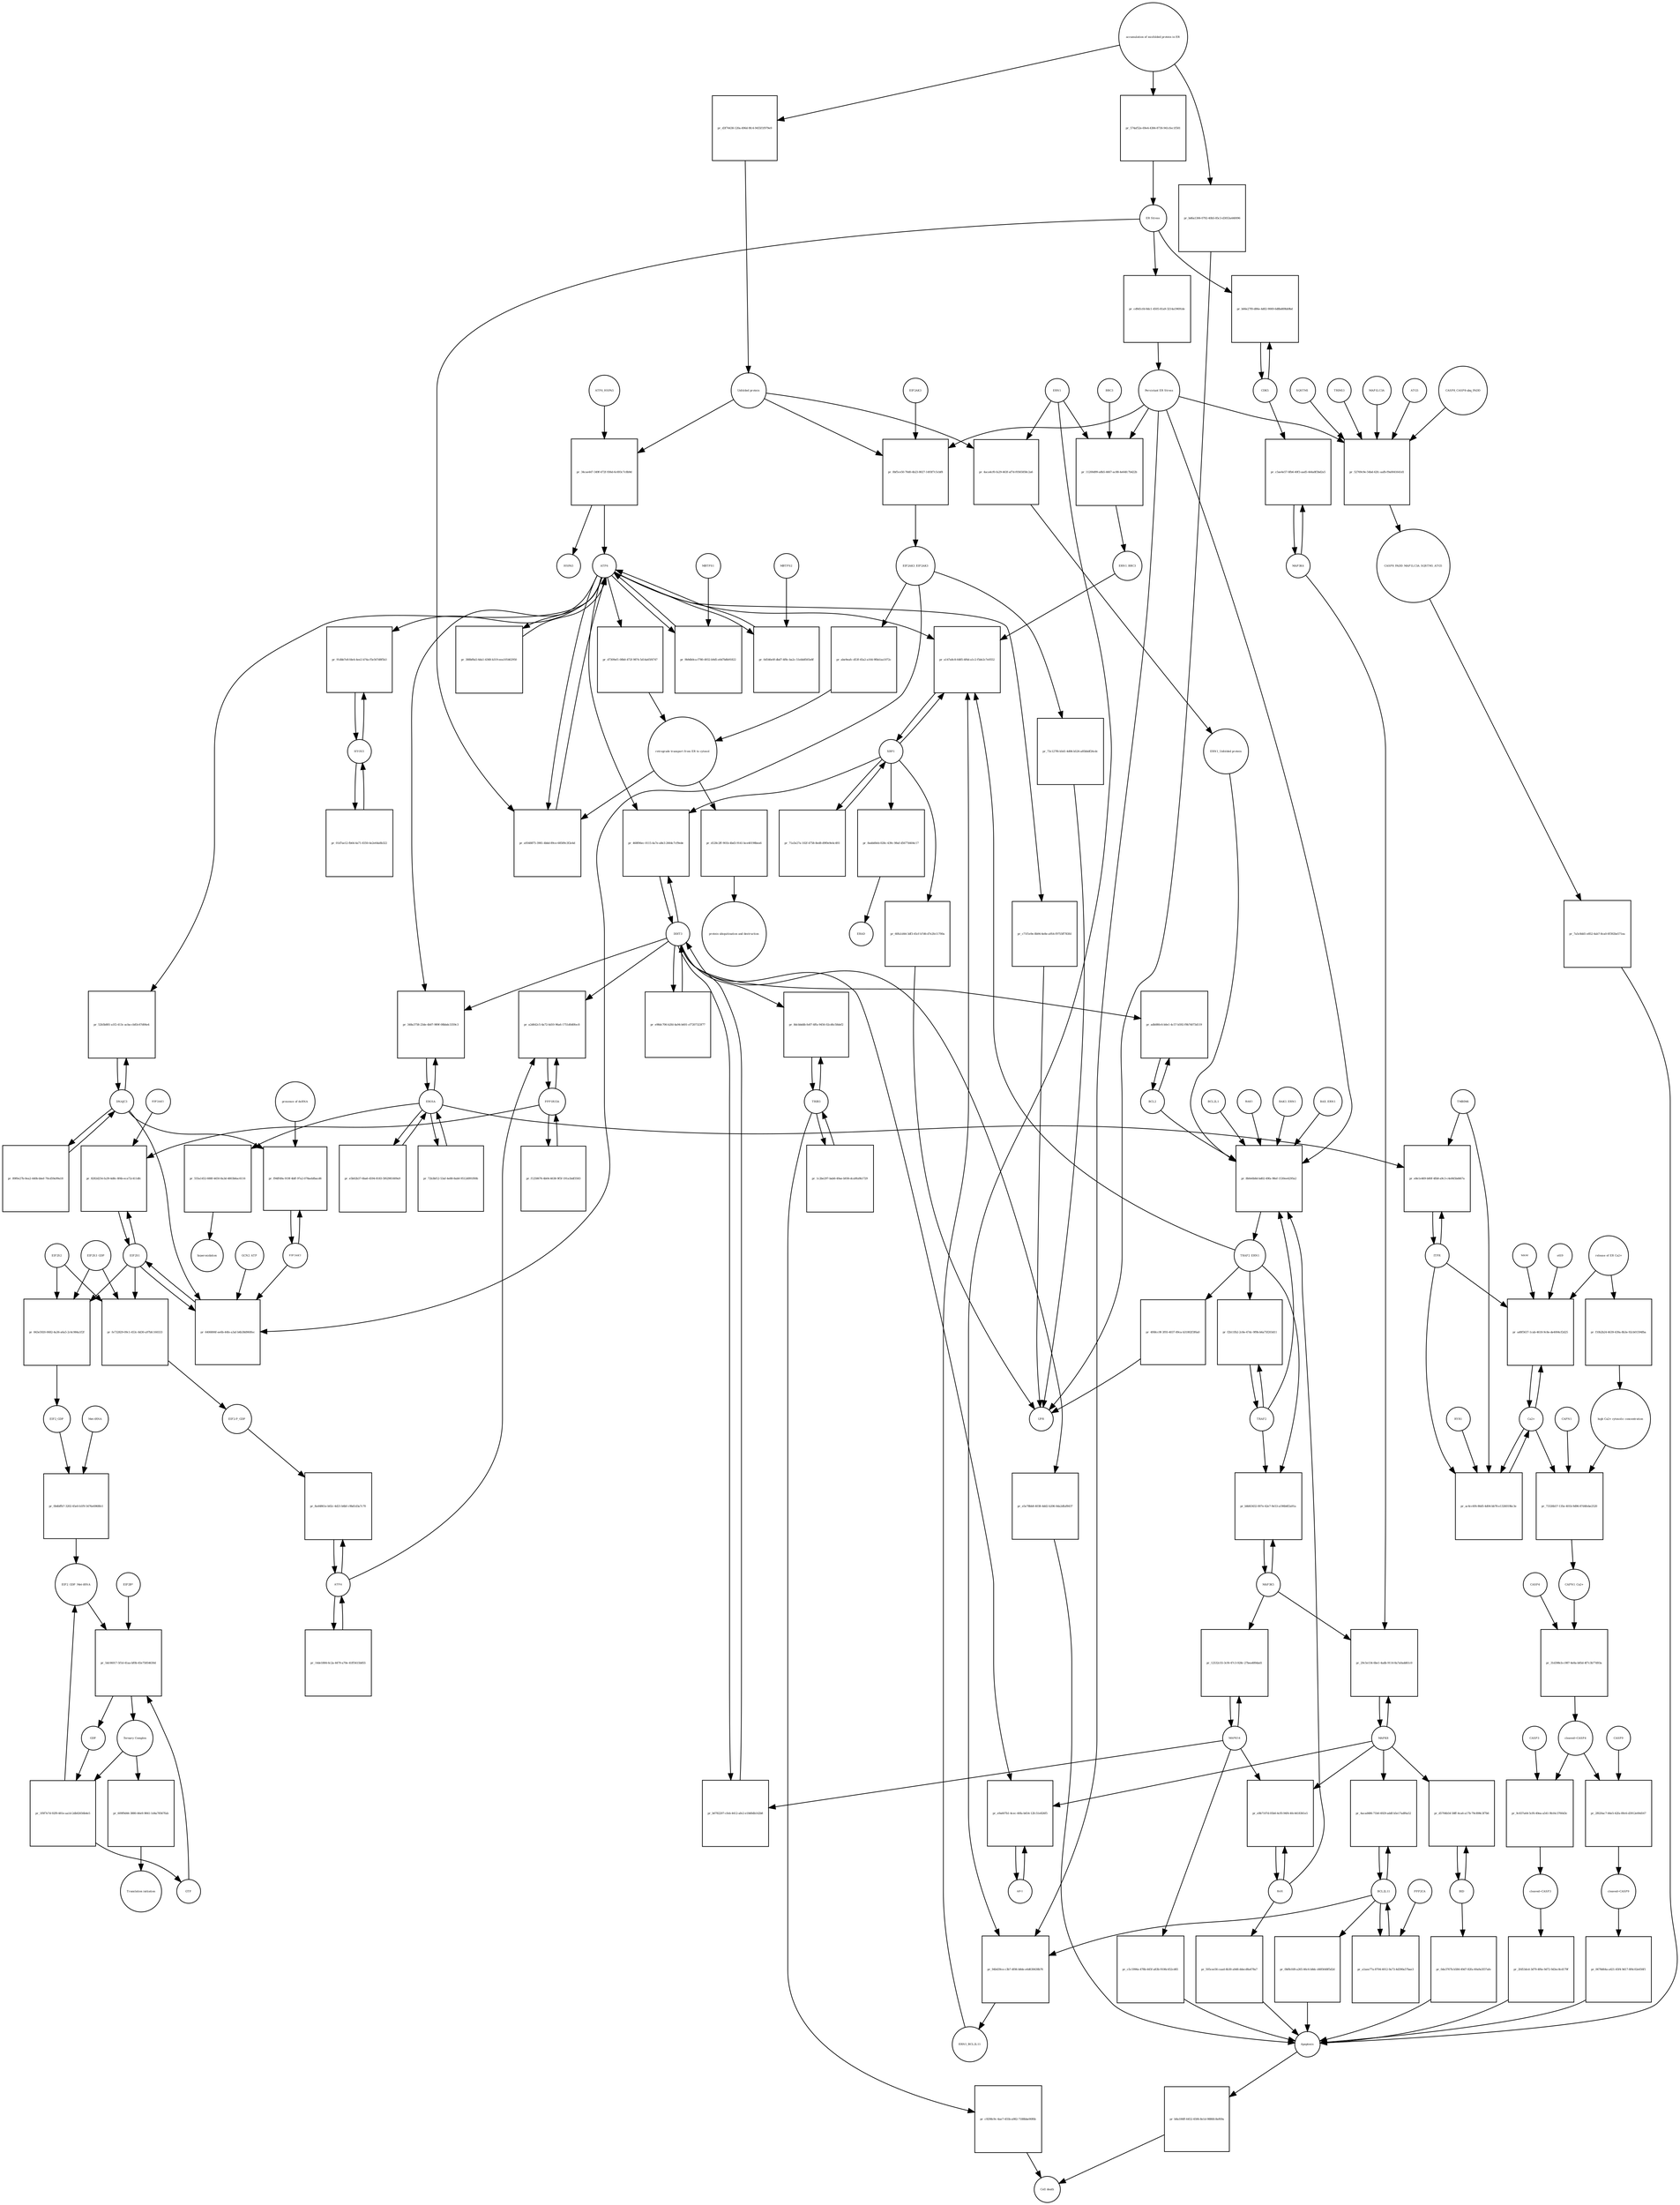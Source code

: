strict digraph  {
ATF6_HSPA5 [annotation="", bipartite=0, cls=complex, fontsize=4, label=ATF6_HSPA5, shape=circle];
"pr_34cae447-349f-472f-936d-6c693c7c8b9d" [annotation="", bipartite=1, cls=process, fontsize=4, label="pr_34cae447-349f-472f-936d-6c693c7c8b9d", shape=square];
ATF6 [annotation="urn_miriam_hgnc.symbol_ATF6", bipartite=0, cls=macromolecule, fontsize=4, label=ATF6, shape=circle];
HSPA5 [annotation="urn_miriam_hgnc.symbol_HSPA5", bipartite=0, cls=macromolecule, fontsize=4, label=HSPA5, shape=circle];
"Unfolded protein" [annotation="", bipartite=0, cls=macromolecule, fontsize=4, label="Unfolded protein", shape=circle];
ERN1 [annotation="urn_miriam_hgnc.symbol_ERN1", bipartite=0, cls=macromolecule, fontsize=4, label=ERN1, shape=circle];
"pr_4aca4cf0-fa29-463f-af7d-f0565858c2a6" [annotation="", bipartite=1, cls=process, fontsize=4, label="pr_4aca4cf0-fa29-463f-af7d-f0565858c2a6", shape=square];
"ERN1_Unfolded protein" [annotation="", bipartite=0, cls=complex, fontsize=4, label="ERN1_Unfolded protein", shape=circle];
EIF2AK3_EIF2AK3 [annotation="", bipartite=0, cls=complex, fontsize=4, label=EIF2AK3_EIF2AK3, shape=circle];
"pr_abe9eafc-d53f-45a2-a164-9fbb1aa1072c" [annotation="", bipartite=1, cls=process, fontsize=4, label="pr_abe9eafc-d53f-45a2-a164-9fbb1aa1072c", shape=square];
"retrograde transport from ER to cytosol" [annotation="", bipartite=0, cls=phenotype, fontsize=4, label="retrograde transport from ER to cytosol", shape=circle];
"pr_d7309ef1-08b0-472f-9874-5d14a65f4747" [annotation="", bipartite=1, cls=process, fontsize=4, label="pr_d7309ef1-08b0-472f-9874-5d14a65f4747", shape=square];
"pr_d128c2ff-901b-4bd3-9141-bce40198bea6" [annotation="", bipartite=1, cls=process, fontsize=4, label="pr_d128c2ff-901b-4bd3-9141-bce40198bea6", shape=square];
"protein ubiquitination and destruction" [annotation="", bipartite=0, cls=phenotype, fontsize=4, label="protein ubiquitination and destruction", shape=circle];
"pr_8b0e6b8d-bd02-49fa-98ef-1530ee4295a2" [annotation="", bipartite=1, cls=process, fontsize=4, label="pr_8b0e6b8d-bd02-49fa-98ef-1530ee4295a2", shape=square];
TRAF2_ERN1 [annotation="", bipartite=0, cls=complex, fontsize=4, label=TRAF2_ERN1, shape=circle];
BAK1_ERN1 [annotation="", bipartite=0, cls=complex, fontsize=4, label=BAK1_ERN1, shape=circle];
BAX_ERN1 [annotation="", bipartite=0, cls=complex, fontsize=4, label=BAX_ERN1, shape=circle];
BCL2 [annotation="urn_miriam_hgnc.symbol_BCL2", bipartite=0, cls="nucleic acid feature", fontsize=4, label=BCL2, shape=circle];
BCL2L1 [annotation="urn_miriam_hgnc.symbol_BCL2L1", bipartite=0, cls=macromolecule, fontsize=4, label=BCL2L1, shape=circle];
"Persistant ER Stress" [annotation="", bipartite=0, cls=phenotype, fontsize=4, label="Persistant ER Stress", shape=circle];
BAX [annotation="urn_miriam_hgnc.symbol_BAX", bipartite=0, cls=macromolecule, fontsize=4, label=BAX, shape=circle];
BAK1 [annotation="urn_miriam_hgnc.symbol_BAK1", bipartite=0, cls=macromolecule, fontsize=4, label=BAK1, shape=circle];
TRAF2 [annotation="urn_miriam_hgnc.symbol_TRAF2", bipartite=0, cls=macromolecule, fontsize=4, label=TRAF2, shape=circle];
XBP1 [annotation="urn_miriam_hgnc.symbol_XBP1", bipartite=0, cls=macromolecule, fontsize=4, label=XBP1, shape=circle];
"pr_a147a8c8-6485-4f6d-a1c2-f5de2c7e0552" [annotation="", bipartite=1, cls=process, fontsize=4, label="pr_a147a8c8-6485-4f6d-a1c2-f5de2c7e0552", shape=square];
ERN1_BBC3 [annotation="", bipartite=0, cls=complex, fontsize=4, label=ERN1_BBC3, shape=circle];
ERN1_BCL2L11 [annotation="", bipartite=0, cls=complex, fontsize=4, label=ERN1_BCL2L11, shape=circle];
"pr_71a5e27a-102f-4758-8ed8-d9f0e9e4c493" [annotation="", bipartite=1, cls=process, fontsize=4, label="pr_71a5e27a-102f-4758-8ed8-d9f0e9e4c493", shape=square];
"pr_8addd0eb-028c-439c-98af-d5677d404c17" [annotation="", bipartite=1, cls=process, fontsize=4, label="pr_8addd0eb-028c-439c-98af-d5677d404c17", shape=square];
ERAD [annotation="", bipartite=0, cls=phenotype, fontsize=4, label=ERAD, shape=circle];
"pr_60fa1d44-3df3-45cf-b7d6-d7e2fe11700a" [annotation="", bipartite=1, cls=process, fontsize=4, label="pr_60fa1d44-3df3-45cf-b7d6-d7e2fe11700a", shape=square];
UPR [annotation="", bipartite=0, cls=phenotype, fontsize=4, label=UPR, shape=circle];
"pr_f2b11fb2-2c8e-47dc-9f9b-b6a75f203d11" [annotation="", bipartite=1, cls=process, fontsize=4, label="pr_f2b11fb2-2c8e-47dc-9f9b-b6a75f203d11", shape=square];
MAPK8 [annotation="urn_miriam_hgnc.symbol_MAPK8", bipartite=0, cls=macromolecule, fontsize=4, label=MAPK8, shape=circle];
"pr_29c5e154-6be1-4adb-9114-8a7a0add61c0" [annotation="", bipartite=1, cls=process, fontsize=4, label="pr_29c5e154-6be1-4adb-9114-8a7a0add61c0", shape=square];
MAP3K4 [annotation="urn_miriam_hgnc.symbol_MAP3K4", bipartite=0, cls=macromolecule, fontsize=4, label=MAP3K4, shape=circle];
MAP3K5 [annotation="urn_miriam_hgnc.symbol_MAP3K5", bipartite=0, cls=macromolecule, fontsize=4, label=MAP3K5, shape=circle];
MAPK14 [annotation="urn_miriam_hgnc.symbol_MAPK14", bipartite=0, cls=macromolecule, fontsize=4, label=MAPK14, shape=circle];
"pr_12532c55-3cf4-47c3-928c-27bea489dad1" [annotation="", bipartite=1, cls=process, fontsize=4, label="pr_12532c55-3cf4-47c3-928c-27bea489dad1", shape=square];
"pr_c5c1996e-478b-445f-a83b-9106c452cd65" [annotation="", bipartite=1, cls=process, fontsize=4, label="pr_c5c1996e-478b-445f-a83b-9106c452cd65", shape=square];
Apoptosis [annotation="", bipartite=0, cls=phenotype, fontsize=4, label=Apoptosis, shape=circle];
DDIT3 [annotation="urn_miriam_hgnc.symbol_DDIT3", bipartite=0, cls=macromolecule, fontsize=4, label=DDIT3, shape=circle];
"pr_b0782207-cfeb-4412-afe2-e18d0db142b8" [annotation="", bipartite=1, cls=process, fontsize=4, label="pr_b0782207-cfeb-4412-afe2-e18d0db142b8", shape=square];
"pr_e5e78bb8-4038-4dd2-b206-0da2dfaf8437" [annotation="", bipartite=1, cls=process, fontsize=4, label="pr_e5e78bb8-4038-4dd2-b206-0da2dfaf8437", shape=square];
"pr_adb080c6-b0e1-4c57-b592-f9b74073d119" [annotation="", bipartite=1, cls=process, fontsize=4, label="pr_adb080c6-b0e1-4c57-b592-f9b74073d119", shape=square];
"pr_a9348875-3981-4bbd-89ce-68589c3f2e4d" [annotation="", bipartite=1, cls=process, fontsize=4, label="pr_a9348875-3981-4bbd-89ce-68589c3f2e4d", shape=square];
"ER Stress" [annotation="", bipartite=0, cls=phenotype, fontsize=4, label="ER Stress", shape=circle];
"pr_9b9db0ca-f780-4932-b9d5-e0d7b8b91822" [annotation="", bipartite=1, cls=process, fontsize=4, label="pr_9b9db0ca-f780-4932-b9d5-e0d7b8b91822", shape=square];
MBTPS1 [annotation="urn_miriam_hgnc.symbol_MBTPS1", bipartite=0, cls=macromolecule, fontsize=4, label=MBTPS1, shape=circle];
"pr_0d546e0f-dbd7-4f8c-ba2c-51ebb8565e8f" [annotation="", bipartite=1, cls=process, fontsize=4, label="pr_0d546e0f-dbd7-4f8c-ba2c-51ebb8565e8f", shape=square];
MBTPS2 [annotation="urn_miriam_hgnc.symbol_MBTPS2", bipartite=0, cls=macromolecule, fontsize=4, label=MBTPS2, shape=circle];
"pr_388bf8a5-6da1-4368-b319-eea105462950" [annotation="", bipartite=1, cls=process, fontsize=4, label="pr_388bf8a5-6da1-4368-b319-eea105462950", shape=square];
"pr_e98dc706-b2fd-4a94-b601-cf7207323f77" [annotation="", bipartite=1, cls=process, fontsize=4, label="pr_e98dc706-b2fd-4a94-b601-cf7207323f77", shape=square];
"pr_468f06ec-0115-4a7e-a8e3-2664c7cf9ede" [annotation="", bipartite=1, cls=process, fontsize=4, label="pr_468f06ec-0115-4a7e-a8e3-2664c7cf9ede", shape=square];
EIF2S1 [annotation="urn_miriam_hgnc.symbol_EIF2S1", bipartite=0, cls=macromolecule, fontsize=4, label=EIF2S1, shape=circle];
"pr_6406806f-ee6b-44fe-a3af-b4b38d960fec" [annotation="", bipartite=1, cls=process, fontsize=4, label="pr_6406806f-ee6b-44fe-a3af-b4b38d960fec", shape=square];
GCN2_ATP [annotation="", bipartite=0, cls=complex, fontsize=4, label=GCN2_ATP, shape=circle];
EIF2AK2 [annotation="urn_miriam_hgnc.symbol_EIF2AK2", bipartite=0, cls=macromolecule, fontsize=4, label=EIF2AK2, shape=circle];
DNAJC3 [annotation="urn_miriam_hgnc.symbol_DNAJC3", bipartite=0, cls=macromolecule, fontsize=4, label=DNAJC3, shape=circle];
EIF2S2 [annotation="urn_miriam_hgnc.symbol_EIF2S2", bipartite=0, cls=macromolecule, fontsize=4, label=EIF2S2, shape=circle];
"pr_843e5920-0682-4a36-a6a5-2c4c984a1f2f" [annotation="", bipartite=1, cls=process, fontsize=4, label="pr_843e5920-0682-4a36-a6a5-2c4c984a1f2f", shape=square];
EIF2S3_GDP [annotation="", bipartite=0, cls=complex, fontsize=4, label=EIF2S3_GDP, shape=circle];
EIF2_GDP [annotation="", bipartite=0, cls=complex, fontsize=4, label=EIF2_GDP, shape=circle];
"EIF2_GDP_Met-tRNA" [annotation="", bipartite=0, cls=complex, fontsize=4, label="EIF2_GDP_Met-tRNA", shape=circle];
"pr_5dc06017-5f1d-41aa-bf0b-45e75854630d" [annotation="", bipartite=1, cls=process, fontsize=4, label="pr_5dc06017-5f1d-41aa-bf0b-45e75854630d", shape=square];
"Ternary Complex" [annotation="", bipartite=0, cls=complex, fontsize=4, label="Ternary Complex", shape=circle];
"EIF2B*" [annotation="", bipartite=0, cls=complex, fontsize=4, label="EIF2B*", shape=circle];
GTP [annotation="urn_miriam_obo.chebi_CHEBI%3A57600", bipartite=0, cls="simple chemical", fontsize=4, label=GTP, shape=circle];
GDP [annotation="urn_miriam_obo.chebi_CHEBI%3A65180", bipartite=0, cls="simple chemical", fontsize=4, label=GDP, shape=circle];
"pr_1f0f7e7d-92f9-481e-aa1d-2db02656b4e5" [annotation="", bipartite=1, cls=process, fontsize=4, label="pr_1f0f7e7d-92f9-481e-aa1d-2db02656b4e5", shape=square];
ATF4 [annotation="urn_miriam_hgnc.symbol_ATF4", bipartite=0, cls=macromolecule, fontsize=4, label=ATF4, shape=circle];
"pr_8a44861e-b02c-4d21-b6bf-c9bd1d3a7c70" [annotation="", bipartite=1, cls=process, fontsize=4, label="pr_8a44861e-b02c-4d21-b6bf-c9bd1d3a7c70", shape=square];
"EIF2-P_GDP" [annotation="", bipartite=0, cls=complex, fontsize=4, label="EIF2-P_GDP", shape=circle];
"pr_14de1884-6c2a-4479-a70e-41ff5615b855" [annotation="", bipartite=1, cls=process, fontsize=4, label="pr_14de1884-6c2a-4479-a70e-41ff5615b855", shape=square];
PPP1R15A [annotation="urn_miriam_hgnc.symbol_PPP1R15A", bipartite=0, cls=macromolecule, fontsize=4, label=PPP1R15A, shape=circle];
"pr_a2d642c5-4a72-4d10-96a6-1751d0d0fec8" [annotation="", bipartite=1, cls=process, fontsize=4, label="pr_a2d642c5-4a72-4d10-96a6-1751d0d0fec8", shape=square];
"pr_f1258676-4b04-4638-9f5f-191a1bdf3583" [annotation="", bipartite=1, cls=process, fontsize=4, label="pr_f1258676-4b04-4638-9f5f-191a1bdf3583", shape=square];
"pr_609f9d44-3880-46e9-9841-1d4a78567fab" [annotation="", bipartite=1, cls=process, fontsize=4, label="pr_609f9d44-3880-46e9-9841-1d4a78567fab", shape=square];
"Translation initiation" [annotation="", bipartite=0, cls=phenotype, fontsize=4, label="Translation initiation", shape=circle];
"pr_b8d43432-007e-42e7-9e53-a196b6f2a91a" [annotation="", bipartite=1, cls=process, fontsize=4, label="pr_b8d43432-007e-42e7-9e53-a196b6f2a91a", shape=square];
ERO1A [annotation="urn_miriam_hgnc.symbol_ERO1A", bipartite=0, cls=macromolecule, fontsize=4, label=ERO1A, shape=circle];
"pr_348a3758-23de-4b07-989f-08bbdc3359c3" [annotation="", bipartite=1, cls=process, fontsize=4, label="pr_348a3758-23de-4b07-989f-08bbdc3359c3", shape=square];
"pr_72b3bf12-53af-4e88-8ab0-9512d091f00b" [annotation="", bipartite=1, cls=process, fontsize=4, label="pr_72b3bf12-53af-4e88-8ab0-9512d091f00b", shape=square];
"pr_8282d254-fa39-4d8c-8f4b-eca72c411dfc" [annotation="", bipartite=1, cls=process, fontsize=4, label="pr_8282d254-fa39-4d8c-8f4b-eca72c411dfc", shape=square];
EIF2AK1 [annotation="urn_miriam_hgnc.symbol_EIF2AK1", bipartite=0, cls=macromolecule, fontsize=4, label=EIF2AK1, shape=circle];
"pr_e9b7107d-05b0-4cf0-94f4-40c4418361e5" [annotation="", bipartite=1, cls=process, fontsize=4, label="pr_e9b7107d-05b0-4cf0-94f4-40c4418361e5", shape=square];
"pr_505cee56-caad-4b30-a9d6-ddecd8a478a7" [annotation="", bipartite=1, cls=process, fontsize=4, label="pr_505cee56-caad-4b30-a9d6-ddecd8a478a7", shape=square];
"Ca2+" [annotation="urn_miriam_obo.chebi_CHEBI%3A29108", bipartite=0, cls="simple chemical", fontsize=4, label="Ca2+", shape=circle];
"pr_ad0f5637-1cab-4618-9c8e-de4004cf2d25" [annotation="", bipartite=1, cls=process, fontsize=4, label="pr_ad0f5637-1cab-4618-9c8e-de4004cf2d25", shape=square];
"release of ER Ca2+" [annotation="", bipartite=0, cls=phenotype, fontsize=4, label="release of ER Ca2+", shape=circle];
ITPR [annotation="urn_miriam_hgnc.symbol_ITPR1|urn_miriam_hgnc.symbol_ITPR2|urn_miriam_hgnc.symbol_ITPR3", bipartite=0, cls=macromolecule, fontsize=4, label=ITPR, shape=circle];
MAM [annotation="", bipartite=0, cls=phenotype, fontsize=4, label=MAM, shape=circle];
s619 [annotation="", bipartite=0, cls=complex, fontsize=4, label=s619, shape=circle];
"pr_c5ae4e57-6fb6-40f3-aad5-444a8f3bd2a5" [annotation="", bipartite=1, cls=process, fontsize=4, label="pr_c5ae4e57-6fb6-40f3-aad5-444a8f3bd2a5", shape=square];
CDK5 [annotation="urn_miriam_hgnc.symbol_CDK5", bipartite=0, cls=macromolecule, fontsize=4, label=CDK5, shape=circle];
"pr_b66e27f0-d86e-4d02-9069-6d8bd69bb9bd" [annotation="", bipartite=1, cls="uncertain process", fontsize=4, label="pr_b66e27f0-d86e-4d02-9069-6d8bd69bb9bd", shape=square];
"pr_b8a106ff-6452-4506-8e1d-9886fc8ef69a" [annotation="", bipartite=1, cls=process, fontsize=4, label="pr_b8a106ff-6452-4506-8e1d-9886fc8ef69a", shape=square];
"Cell death" [annotation="", bipartite=0, cls=phenotype, fontsize=4, label="Cell death", shape=circle];
"pr_ac4cc6f4-86d5-4d04-bb78-e1326019bc3e" [annotation="", bipartite=1, cls=process, fontsize=4, label="pr_ac4cc6f4-86d5-4d04-bb78-e1326019bc3e", shape=square];
TMBIM6 [annotation="urn_miriam_hgnc.symbol_TMBIM6", bipartite=0, cls=macromolecule, fontsize=4, label=TMBIM6, shape=circle];
RYR1 [annotation="urn_miriam_hgnc.symbol_RYR1", bipartite=0, cls=macromolecule, fontsize=4, label=RYR1, shape=circle];
EIF2AK3 [annotation="urn_miriam_hgnc.symbol_EIF2AK3", bipartite=0, cls=macromolecule, fontsize=4, label=EIF2AK3, shape=circle];
"pr_0bf5ce50-70d0-4b23-8027-1493f7c5cbf8" [annotation="", bipartite=1, cls=process, fontsize=4, label="pr_0bf5ce50-70d0-4b23-8027-1493f7c5cbf8", shape=square];
"pr_555a1452-688f-4450-8a3d-4803b6ac6116" [annotation="", bipartite=1, cls=process, fontsize=4, label="pr_555a1452-688f-4450-8a3d-4803b6ac6116", shape=square];
hyperoxidation [annotation="", bipartite=0, cls=phenotype, fontsize=4, label=hyperoxidation, shape=circle];
"pr_e5b02b37-6ba6-4594-8183-5f62981609a9" [annotation="", bipartite=1, cls=process, fontsize=4, label="pr_e5b02b37-6ba6-4594-8183-5f62981609a9", shape=square];
"pr_cd9d1cfd-8dc1-4505-81a9-3214a19691de" [annotation="", bipartite=1, cls=process, fontsize=4, label="pr_cd9d1cfd-8dc1-4505-81a9-3214a19691de", shape=square];
"CASP8_CASP8-ubq_FADD" [annotation="", bipartite=0, cls=complex, fontsize=4, label="CASP8_CASP8-ubq_FADD", shape=circle];
"pr_52769c9e-54bd-42fc-aafb-f9a0041641d1" [annotation="", bipartite=1, cls=process, fontsize=4, label="pr_52769c9e-54bd-42fc-aafb-f9a0041641d1", shape=square];
"SQSTM1 " [annotation="urn_miriam_hgnc.symbol_SQSTM1", bipartite=0, cls=macromolecule, fontsize=4, label="SQSTM1 ", shape=circle];
CASP8_FADD_MAP1LC3A_SQSTM1_ATG5 [annotation="", bipartite=0, cls=complex, fontsize=4, label=CASP8_FADD_MAP1LC3A_SQSTM1_ATG5, shape=circle];
TRIM13 [annotation="urn_miriam_hgnc.symbol_TRIM13", bipartite=0, cls=macromolecule, fontsize=4, label=TRIM13, shape=circle];
MAP1LC3A [annotation="urn_miriam_hgnc.symbol_MAP1LC3A", bipartite=0, cls=macromolecule, fontsize=4, label=MAP1LC3A, shape=circle];
ATG5 [annotation="urn_miriam_hgnc.symbol_ATG5", bipartite=0, cls=macromolecule, fontsize=4, label=ATG5, shape=circle];
"pr_7a5c8dd1-e852-4ab7-8ca0-0f392be571ea" [annotation="", bipartite=1, cls=process, fontsize=4, label="pr_7a5c8dd1-e852-4ab7-8ca0-0f392be571ea", shape=square];
"AP-1" [annotation="urn_miriam_hgnc.symbol_FOS|urn_miriam_hgnc.symbol_FOSB|urn_miriam_hgnc.symbol_FOSL1|urn_miriam_hgnc.symbol_FOSL2|urn_miriam_hgnc.symbol_JUN|urn_miriam_hgnc.symbol_JUNB|urn_miriam_hgnc.symbol_JUND", bipartite=0, cls=macromolecule, fontsize=4, label="AP-1", shape=circle];
"pr_e9a607b1-4cec-40fa-b654-12fc51e826f5" [annotation="", bipartite=1, cls=process, fontsize=4, label="pr_e9a607b1-4cec-40fa-b654-12fc51e826f5", shape=square];
"pr_f94ff49a-919f-4bff-97a2-078aebfbacd6" [annotation="", bipartite=1, cls=process, fontsize=4, label="pr_f94ff49a-919f-4bff-97a2-078aebfbacd6", shape=square];
"presence of dsRNA" [annotation="", bipartite=0, cls=phenotype, fontsize=4, label="presence of dsRNA", shape=circle];
"Met-tRNA" [annotation="urn_miriam_hgnc_HGNC%3A34779", bipartite=0, cls="nucleic acid feature", fontsize=4, label="Met-tRNA", shape=circle];
"pr_0b4bffb7-3202-45e0-b1f9-5476e6968fe1" [annotation="", bipartite=1, cls=process, fontsize=4, label="pr_0b4bffb7-3202-45e0-b1f9-5476e6968fe1", shape=square];
"pr_fe732829-09c1-453c-8d30-a97bfc160333" [annotation="", bipartite=1, cls=process, fontsize=4, label="pr_fe732829-09c1-453c-8d30-a97bfc160333", shape=square];
"accumulation of misfolded protein in ER" [annotation="", bipartite=0, cls=phenotype, fontsize=4, label="accumulation of misfolded protein in ER", shape=circle];
"pr_d3f74438-120a-496d-9fc4-9455f1f979e9" [annotation="", bipartite=1, cls=process, fontsize=4, label="pr_d3f74438-120a-496d-9fc4-9455f1f979e9", shape=square];
"pr_574af52e-69e4-4384-8730-941cfec1f581" [annotation="", bipartite=1, cls=process, fontsize=4, label="pr_574af52e-69e4-4384-8730-941cfec1f581", shape=square];
"pr_bd6a1306-0792-40b5-85c3-d3053a440096" [annotation="", bipartite=1, cls=process, fontsize=4, label="pr_bd6a1306-0792-40b5-85c3-d3053a440096", shape=square];
"pr_73c127f6-b5d1-4d06-b526-a85bbdf26cdc" [annotation="", bipartite=1, cls=process, fontsize=4, label="pr_73c127f6-b5d1-4d06-b526-a85bbdf26cdc", shape=square];
"pr_4f68cc9f-3f93-4037-89ca-b31802f3f6a0" [annotation="", bipartite=1, cls=process, fontsize=4, label="pr_4f68cc9f-3f93-4037-89ca-b31802f3f6a0", shape=square];
"pr_c71f1e9e-8b94-4e8e-a954-f9755ff783fd" [annotation="", bipartite=1, cls=process, fontsize=4, label="pr_c71f1e9e-8b94-4e8e-a954-f9755ff783fd", shape=square];
BCL2L11 [annotation="urn_miriam_hgnc.symbol_BCL2L11", bipartite=0, cls=macromolecule, fontsize=4, label=BCL2L11, shape=circle];
"pr_4acad486-71b0-4929-addf-b5e17adf6a52" [annotation="", bipartite=1, cls=process, fontsize=4, label="pr_4acad486-71b0-4929-addf-b5e17adf6a52", shape=square];
BID [annotation="urn_miriam_hgnc.symbol_BID", bipartite=0, cls=macromolecule, fontsize=4, label=BID, shape=circle];
"pr_d5704b54-58ff-4ca6-a17b-79c898c3f7b6" [annotation="", bipartite=1, cls=process, fontsize=4, label="pr_d5704b54-58ff-4ca6-a17b-79c898c3f7b6", shape=square];
"pr_0bf8cfd9-a265-46c6-b8dc-d485648f5d2d" [annotation="", bipartite=1, cls=process, fontsize=4, label="pr_0bf8cfd9-a265-46c6-b8dc-d485648f5d2d", shape=square];
"pr_0de3767b-b584-49d7-82fa-60a9a5f37afe" [annotation="", bipartite=1, cls=process, fontsize=4, label="pr_0de3767b-b584-49d7-82fa-60a9a5f37afe", shape=square];
"pr_94b439ce-c3b7-4f06-b8de-e6d638438b76" [annotation="", bipartite=1, cls=process, fontsize=4, label="pr_94b439ce-c3b7-4f06-b8de-e6d638438b76", shape=square];
"pr_11200d99-a8b5-4667-ac88-4e64fc7b422b" [annotation="", bipartite=1, cls=process, fontsize=4, label="pr_11200d99-a8b5-4667-ac88-4e64fc7b422b", shape=square];
BBC3 [annotation="urn_miriam_hgnc.symbol_BBC3", bipartite=0, cls=macromolecule, fontsize=4, label=BBC3, shape=circle];
"pr_a1aee77a-8704-4012-9a73-4d390a57bae3" [annotation="", bipartite=1, cls=process, fontsize=4, label="pr_a1aee77a-8704-4012-9a73-4d390a57bae3", shape=square];
PPP2CA [annotation="urn_miriam_hgnc.symbol_PPP2CA", bipartite=0, cls=macromolecule, fontsize=4, label=PPP2CA, shape=circle];
TRIB3 [annotation="urn_miriam_hgnc.symbol_TRIB3", bipartite=0, cls=macromolecule, fontsize=4, label=TRIB3, shape=circle];
"pr_8dcbbddb-fe87-4ffa-9456-02cd6c58def2" [annotation="", bipartite=1, cls=process, fontsize=4, label="pr_8dcbbddb-fe87-4ffa-9456-02cd6c58def2", shape=square];
"pr_1c2be297-bab6-49ae-b936-dca9fa9b1729" [annotation="", bipartite=1, cls=process, fontsize=4, label="pr_1c2be297-bab6-49ae-b936-dca9fa9b1729", shape=square];
"pr_c9298c9c-4ae7-455b-a982-7188bbe90f6b" [annotation="", bipartite=1, cls=process, fontsize=4, label="pr_c9298c9c-4ae7-455b-a982-7188bbe90f6b", shape=square];
"pr_f10b2b24-4639-439a-8b3e-92cb01594fba" [annotation="", bipartite=1, cls=process, fontsize=4, label="pr_f10b2b24-4639-439a-8b3e-92cb01594fba", shape=square];
"high Ca2+ cytosolic concentration" [annotation="", bipartite=0, cls=phenotype, fontsize=4, label="high Ca2+ cytosolic concentration", shape=circle];
"pr_52b5b881-a1f2-413c-acba-cb83c67d06e4" [annotation="", bipartite=1, cls=process, fontsize=4, label="pr_52b5b881-a1f2-413c-acba-cb83c67d06e4", shape=square];
"pr_89f0e27b-0ea2-440b-bbef-70cd59a99a18" [annotation="", bipartite=1, cls=process, fontsize=4, label="pr_89f0e27b-0ea2-440b-bbef-70cd59a99a18", shape=square];
"pr_e8e1e469-b80f-4fb8-a9c3-c4e845bd467a" [annotation="", bipartite=1, cls=process, fontsize=4, label="pr_e8e1e469-b80f-4fb8-a9c3-c4e845bd467a", shape=square];
CASP4 [annotation="urn_miriam_hgnc.symbol_CASP4", bipartite=0, cls=macromolecule, fontsize=4, label=CASP4, shape=circle];
"pr_31d398cb-c987-4e8a-b85d-4f7c3b77d93a" [annotation="", bipartite=1, cls=process, fontsize=4, label="pr_31d398cb-c987-4e8a-b85d-4f7c3b77d93a", shape=square];
"cleaved~CASP4" [annotation="urn_miriam_hgnc.symbol_CASP4", bipartite=0, cls=macromolecule, fontsize=4, label="cleaved~CASP4", shape=circle];
"CAPN1_Ca2+" [annotation="", bipartite=0, cls=complex, fontsize=4, label="CAPN1_Ca2+", shape=circle];
CASP3 [annotation="urn_miriam_hgnc.symbol_CASP3", bipartite=0, cls=macromolecule, fontsize=4, label=CASP3, shape=circle];
"pr_9c837a64-5cf6-49ea-a541-9b16c3760d3c" [annotation="", bipartite=1, cls=process, fontsize=4, label="pr_9c837a64-5cf6-49ea-a541-9b16c3760d3c", shape=square];
"cleaved~CASP3" [annotation="urn_miriam_hgnc.symbol_CASP3", bipartite=0, cls=macromolecule, fontsize=4, label="cleaved~CASP3", shape=circle];
CASP9 [annotation="urn_miriam_hgnc.symbol_CSAP9", bipartite=0, cls=macromolecule, fontsize=4, label=CASP9, shape=circle];
"pr_2f620ac7-66e5-42fa-89c6-d3912e00d167" [annotation="", bipartite=1, cls=process, fontsize=4, label="pr_2f620ac7-66e5-42fa-89c6-d3912e00d167", shape=square];
"cleaved~CASP9" [annotation="urn_miriam_hgnc.symbol_CASP9", bipartite=0, cls=macromolecule, fontsize=4, label="cleaved~CASP9", shape=circle];
CAPN1 [annotation="urn_miriam_hgnc.symbol_CAPN1", bipartite=0, cls=macromolecule, fontsize=4, label=CAPN1, shape=circle];
"pr_73326b57-135e-401b-9d96-87d4febe2520" [annotation="", bipartite=1, cls=process, fontsize=4, label="pr_73326b57-135e-401b-9d96-87d4febe2520", shape=square];
"pr_2fd53dcd-3d79-4f6e-9d72-9d3ec8cd179f" [annotation="", bipartite=1, cls=process, fontsize=4, label="pr_2fd53dcd-3d79-4f6e-9d72-9d3ec8cd179f", shape=square];
"pr_0678d64a-a421-45f4-9d17-8f4c02e656f1" [annotation="", bipartite=1, cls=process, fontsize=4, label="pr_0678d64a-a421-45f4-9d17-8f4c02e656f1", shape=square];
HYOU1 [annotation="urn_miriam_hgnc.symbol_HYOU1", bipartite=0, cls=macromolecule, fontsize=4, label=HYOU1, shape=circle];
"pr_91dbb7e8-fde4-4ee2-b74a-f5e567d8f5b3" [annotation="", bipartite=1, cls=process, fontsize=4, label="pr_91dbb7e8-fde4-4ee2-b74a-f5e567d8f5b3", shape=square];
"pr_01d7ae12-fb64-4a71-8350-4e2e64a8b322" [annotation="", bipartite=1, cls=process, fontsize=4, label="pr_01d7ae12-fb64-4a71-8350-4e2e64a8b322", shape=square];
ATF6_HSPA5 -> "pr_34cae447-349f-472f-936d-6c693c7c8b9d"  [annotation="", interaction_type=consumption];
"pr_34cae447-349f-472f-936d-6c693c7c8b9d" -> ATF6  [annotation="", interaction_type=production];
"pr_34cae447-349f-472f-936d-6c693c7c8b9d" -> HSPA5  [annotation="", interaction_type=production];
ATF6 -> "pr_d7309ef1-08b0-472f-9874-5d14a65f4747"  [annotation="", interaction_type=consumption];
ATF6 -> "pr_a147a8c8-6485-4f6d-a1c2-f5de2c7e0552"  [annotation="urn_miriam_pubmed_26587781|urn_miriam_pubmed_23430059", interaction_type=catalysis];
ATF6 -> "pr_a9348875-3981-4bbd-89ce-68589c3f2e4d"  [annotation="", interaction_type=consumption];
ATF6 -> "pr_9b9db0ca-f780-4932-b9d5-e0d7b8b91822"  [annotation="", interaction_type=consumption];
ATF6 -> "pr_0d546e0f-dbd7-4f8c-ba2c-51ebb8565e8f"  [annotation="", interaction_type=consumption];
ATF6 -> "pr_388bf8a5-6da1-4368-b319-eea105462950"  [annotation="", interaction_type=consumption];
ATF6 -> "pr_468f06ec-0115-4a7e-a8e3-2664c7cf9ede"  [annotation="urn_miriam_pubmed_26587781|urn_miriam_pubmed_17991856|urn_miriam_pubmed_28843399", interaction_type=catalysis];
ATF6 -> "pr_348a3758-23de-4b07-989f-08bbdc3359c3"  [annotation="urn_miriam_pubmed_23850759|urn_miriam_pubmed_25387528", interaction_type=catalysis];
ATF6 -> "pr_c71f1e9e-8b94-4e8e-a954-f9755ff783fd"  [annotation="", interaction_type=consumption];
ATF6 -> "pr_52b5b881-a1f2-413c-acba-cb83c67d06e4"  [annotation="urn_miriam_pubmed_12601012|urn_miriam_pubmed_18360008", interaction_type=catalysis];
ATF6 -> "pr_91dbb7e8-fde4-4ee2-b74a-f5e567d8f5b3"  [annotation=urn_miriam_pubmed_18360008, interaction_type=catalysis];
"Unfolded protein" -> "pr_34cae447-349f-472f-936d-6c693c7c8b9d"  [annotation="urn_miriam_pubmed_19509052|urn_miriam_pubmed_12847084|urn_miriam_pubmed_23850759", interaction_type=catalysis];
"Unfolded protein" -> "pr_4aca4cf0-fa29-463f-af7d-f0565858c2a6"  [annotation="", interaction_type=consumption];
"Unfolded protein" -> "pr_0bf5ce50-70d0-4b23-8027-1493f7c5cbf8"  [annotation=urn_miriam_pubmed_17991856, interaction_type=catalysis];
ERN1 -> "pr_4aca4cf0-fa29-463f-af7d-f0565858c2a6"  [annotation="", interaction_type=consumption];
ERN1 -> "pr_94b439ce-c3b7-4f06-b8de-e6d638438b76"  [annotation="", interaction_type=consumption];
ERN1 -> "pr_11200d99-a8b5-4667-ac88-4e64fc7b422b"  [annotation="", interaction_type=consumption];
"pr_4aca4cf0-fa29-463f-af7d-f0565858c2a6" -> "ERN1_Unfolded protein"  [annotation="", interaction_type=production];
"ERN1_Unfolded protein" -> "pr_8b0e6b8d-bd02-49fa-98ef-1530ee4295a2"  [annotation="", interaction_type=consumption];
EIF2AK3_EIF2AK3 -> "pr_abe9eafc-d53f-45a2-a164-9fbb1aa1072c"  [annotation="", interaction_type=consumption];
EIF2AK3_EIF2AK3 -> "pr_6406806f-ee6b-44fe-a3af-b4b38d960fec"  [annotation="urn_miriam_pubmed_12667446|urn_miriam_pubmed_16246152|urn_miriam_pubmed_12601012|urn_miriam_pubmed_23850759|urn_miriam_pubmed_18360008|urn_miriam_pubmed_26587781", interaction_type=catalysis];
EIF2AK3_EIF2AK3 -> "pr_73c127f6-b5d1-4d06-b526-a85bbdf26cdc"  [annotation="", interaction_type=consumption];
"pr_abe9eafc-d53f-45a2-a164-9fbb1aa1072c" -> "retrograde transport from ER to cytosol"  [annotation="", interaction_type=production];
"retrograde transport from ER to cytosol" -> "pr_d128c2ff-901b-4bd3-9141-bce40198bea6"  [annotation="", interaction_type=consumption];
"retrograde transport from ER to cytosol" -> "pr_a9348875-3981-4bbd-89ce-68589c3f2e4d"  [annotation="urn_miriam_pubmed_18360008|urn_miriam_pubmed_17991856|urn_miriam_pubmed_26587781|urn_miriam_pubmed_12847084", interaction_type=inhibition];
"pr_d7309ef1-08b0-472f-9874-5d14a65f4747" -> "retrograde transport from ER to cytosol"  [annotation="", interaction_type=production];
"pr_d128c2ff-901b-4bd3-9141-bce40198bea6" -> "protein ubiquitination and destruction"  [annotation="", interaction_type=production];
"pr_8b0e6b8d-bd02-49fa-98ef-1530ee4295a2" -> TRAF2_ERN1  [annotation="", interaction_type=production];
TRAF2_ERN1 -> "pr_a147a8c8-6485-4f6d-a1c2-f5de2c7e0552"  [annotation="urn_miriam_pubmed_26587781|urn_miriam_pubmed_23430059", interaction_type=catalysis];
TRAF2_ERN1 -> "pr_f2b11fb2-2c8e-47dc-9f9b-b6a75f203d11"  [annotation=urn_miriam_pubmed_23850759, interaction_type=catalysis];
TRAF2_ERN1 -> "pr_b8d43432-007e-42e7-9e53-a196b6f2a91a"  [annotation=urn_miriam_pubmed_23850759, interaction_type=catalysis];
TRAF2_ERN1 -> "pr_4f68cc9f-3f93-4037-89ca-b31802f3f6a0"  [annotation="", interaction_type=consumption];
BAK1_ERN1 -> "pr_8b0e6b8d-bd02-49fa-98ef-1530ee4295a2"  [annotation="urn_miriam_pubmed_23850759|urn_miriam_pubmed_23430059|urn_miriam_pubmed_26587781", interaction_type=catalysis];
BAX_ERN1 -> "pr_8b0e6b8d-bd02-49fa-98ef-1530ee4295a2"  [annotation="urn_miriam_pubmed_23850759|urn_miriam_pubmed_23430059|urn_miriam_pubmed_26587781", interaction_type=catalysis];
BCL2 -> "pr_8b0e6b8d-bd02-49fa-98ef-1530ee4295a2"  [annotation="urn_miriam_pubmed_23850759|urn_miriam_pubmed_23430059|urn_miriam_pubmed_26587781", interaction_type=inhibition];
BCL2 -> "pr_adb080c6-b0e1-4c57-b592-f9b74073d119"  [annotation="", interaction_type=consumption];
BCL2L1 -> "pr_8b0e6b8d-bd02-49fa-98ef-1530ee4295a2"  [annotation="urn_miriam_pubmed_23850759|urn_miriam_pubmed_23430059|urn_miriam_pubmed_26587781", interaction_type=inhibition];
"Persistant ER Stress" -> "pr_8b0e6b8d-bd02-49fa-98ef-1530ee4295a2"  [annotation="urn_miriam_pubmed_23850759|urn_miriam_pubmed_23430059|urn_miriam_pubmed_26587781", interaction_type=inhibition];
"Persistant ER Stress" -> "pr_0bf5ce50-70d0-4b23-8027-1493f7c5cbf8"  [annotation=urn_miriam_pubmed_17991856, interaction_type=catalysis];
"Persistant ER Stress" -> "pr_52769c9e-54bd-42fc-aafb-f9a0041641d1"  [annotation=urn_miriam_pubmed_17991856, interaction_type=catalysis];
"Persistant ER Stress" -> "pr_94b439ce-c3b7-4f06-b8de-e6d638438b76"  [annotation="urn_miriam_pubmed_23850759|urn_miriam_pubmed_23430059|urn_miriam_pubmed_26587781", interaction_type=inhibition];
"Persistant ER Stress" -> "pr_11200d99-a8b5-4667-ac88-4e64fc7b422b"  [annotation="urn_miriam_pubmed_23430059|urn_miriam_pubmed_17991856", interaction_type=inhibition];
BAX -> "pr_8b0e6b8d-bd02-49fa-98ef-1530ee4295a2"  [annotation="urn_miriam_pubmed_23850759|urn_miriam_pubmed_23430059|urn_miriam_pubmed_26587781", interaction_type=catalysis];
BAX -> "pr_e9b7107d-05b0-4cf0-94f4-40c4418361e5"  [annotation="", interaction_type=consumption];
BAX -> "pr_505cee56-caad-4b30-a9d6-ddecd8a478a7"  [annotation="", interaction_type=consumption];
BAK1 -> "pr_8b0e6b8d-bd02-49fa-98ef-1530ee4295a2"  [annotation="urn_miriam_pubmed_23850759|urn_miriam_pubmed_23430059|urn_miriam_pubmed_26587781", interaction_type=catalysis];
TRAF2 -> "pr_8b0e6b8d-bd02-49fa-98ef-1530ee4295a2"  [annotation="", interaction_type=consumption];
TRAF2 -> "pr_f2b11fb2-2c8e-47dc-9f9b-b6a75f203d11"  [annotation="", interaction_type=consumption];
TRAF2 -> "pr_b8d43432-007e-42e7-9e53-a196b6f2a91a"  [annotation=urn_miriam_pubmed_23850759, interaction_type=catalysis];
XBP1 -> "pr_a147a8c8-6485-4f6d-a1c2-f5de2c7e0552"  [annotation="", interaction_type=consumption];
XBP1 -> "pr_71a5e27a-102f-4758-8ed8-d9f0e9e4c493"  [annotation="", interaction_type=consumption];
XBP1 -> "pr_8addd0eb-028c-439c-98af-d5677d404c17"  [annotation="", interaction_type=consumption];
XBP1 -> "pr_60fa1d44-3df3-45cf-b7d6-d7e2fe11700a"  [annotation="", interaction_type=consumption];
XBP1 -> "pr_468f06ec-0115-4a7e-a8e3-2664c7cf9ede"  [annotation="urn_miriam_pubmed_26587781|urn_miriam_pubmed_17991856|urn_miriam_pubmed_28843399", interaction_type=catalysis];
"pr_a147a8c8-6485-4f6d-a1c2-f5de2c7e0552" -> XBP1  [annotation="", interaction_type=production];
ERN1_BBC3 -> "pr_a147a8c8-6485-4f6d-a1c2-f5de2c7e0552"  [annotation="urn_miriam_pubmed_26587781|urn_miriam_pubmed_23430059", interaction_type=catalysis];
ERN1_BCL2L11 -> "pr_a147a8c8-6485-4f6d-a1c2-f5de2c7e0552"  [annotation="urn_miriam_pubmed_26587781|urn_miriam_pubmed_23430059", interaction_type=catalysis];
"pr_71a5e27a-102f-4758-8ed8-d9f0e9e4c493" -> XBP1  [annotation="", interaction_type=production];
"pr_8addd0eb-028c-439c-98af-d5677d404c17" -> ERAD  [annotation="", interaction_type=production];
"pr_60fa1d44-3df3-45cf-b7d6-d7e2fe11700a" -> UPR  [annotation="", interaction_type=production];
"pr_f2b11fb2-2c8e-47dc-9f9b-b6a75f203d11" -> TRAF2  [annotation="", interaction_type=production];
MAPK8 -> "pr_29c5e154-6be1-4adb-9114-8a7a0add61c0"  [annotation="", interaction_type=consumption];
MAPK8 -> "pr_e9b7107d-05b0-4cf0-94f4-40c4418361e5"  [annotation="urn_miriam_pubmed_18191217|urn_miriam_pubmed_23430059", interaction_type=catalysis];
MAPK8 -> "pr_e9a607b1-4cec-40fa-b654-12fc51e826f5"  [annotation="urn_miriam_pubmed_26618107|urn_miriam_pubmed_26587781|urn_miriam_pubmed_23850759", interaction_type=catalysis];
MAPK8 -> "pr_4acad486-71b0-4929-addf-b5e17adf6a52"  [annotation="urn_miriam_pubmed_26018731|urn_miriam_pubmed_23850759", interaction_type=catalysis];
MAPK8 -> "pr_d5704b54-58ff-4ca6-a17b-79c898c3f7b6"  [annotation="urn_miriam_pubmed_23430059|urn_miriam_pubmed_11583631", interaction_type=catalysis];
"pr_29c5e154-6be1-4adb-9114-8a7a0add61c0" -> MAPK8  [annotation="", interaction_type=production];
MAP3K4 -> "pr_29c5e154-6be1-4adb-9114-8a7a0add61c0"  [annotation="urn_miriam_pubmed_18191217|urn_miriam_pubmed_23850759|urn_miriam_pubmed_26587781", interaction_type=catalysis];
MAP3K4 -> "pr_c5ae4e57-6fb6-40f3-aad5-444a8f3bd2a5"  [annotation="", interaction_type=consumption];
MAP3K5 -> "pr_29c5e154-6be1-4adb-9114-8a7a0add61c0"  [annotation="urn_miriam_pubmed_18191217|urn_miriam_pubmed_23850759|urn_miriam_pubmed_26587781", interaction_type=catalysis];
MAP3K5 -> "pr_12532c55-3cf4-47c3-928c-27bea489dad1"  [annotation="urn_miriam_pubmed_23850759|urn_miriam_pubmed_12215209", interaction_type=catalysis];
MAP3K5 -> "pr_b8d43432-007e-42e7-9e53-a196b6f2a91a"  [annotation="", interaction_type=consumption];
MAPK14 -> "pr_12532c55-3cf4-47c3-928c-27bea489dad1"  [annotation="", interaction_type=consumption];
MAPK14 -> "pr_c5c1996e-478b-445f-a83b-9106c452cd65"  [annotation="", interaction_type=consumption];
MAPK14 -> "pr_b0782207-cfeb-4412-afe2-e18d0db142b8"  [annotation="urn_miriam_pubmed_23850759|urn_miriam_pubmed_23430059|urn_miriam_pubmed_26137585", interaction_type=catalysis];
MAPK14 -> "pr_e9b7107d-05b0-4cf0-94f4-40c4418361e5"  [annotation="urn_miriam_pubmed_18191217|urn_miriam_pubmed_23430059", interaction_type=catalysis];
"pr_12532c55-3cf4-47c3-928c-27bea489dad1" -> MAPK14  [annotation="", interaction_type=production];
"pr_c5c1996e-478b-445f-a83b-9106c452cd65" -> Apoptosis  [annotation="", interaction_type=production];
Apoptosis -> "pr_b8a106ff-6452-4506-8e1d-9886fc8ef69a"  [annotation="", interaction_type=consumption];
DDIT3 -> "pr_b0782207-cfeb-4412-afe2-e18d0db142b8"  [annotation="", interaction_type=consumption];
DDIT3 -> "pr_e5e78bb8-4038-4dd2-b206-0da2dfaf8437"  [annotation="", interaction_type=consumption];
DDIT3 -> "pr_adb080c6-b0e1-4c57-b592-f9b74073d119"  [annotation="urn_miriam_pubmed_30662442|urn_miriam_pubmed_23850759", interaction_type=inhibition];
DDIT3 -> "pr_e98dc706-b2fd-4a94-b601-cf7207323f77"  [annotation="", interaction_type=consumption];
DDIT3 -> "pr_468f06ec-0115-4a7e-a8e3-2664c7cf9ede"  [annotation="", interaction_type=consumption];
DDIT3 -> "pr_a2d642c5-4a72-4d10-96a6-1751d0d0fec8"  [annotation="urn_miriam_pubmed_23850759|urn_miriam_pubmed_31638256", interaction_type=catalysis];
DDIT3 -> "pr_348a3758-23de-4b07-989f-08bbdc3359c3"  [annotation="urn_miriam_pubmed_23850759|urn_miriam_pubmed_25387528", interaction_type=catalysis];
DDIT3 -> "pr_e9a607b1-4cec-40fa-b654-12fc51e826f5"  [annotation="urn_miriam_pubmed_26618107|urn_miriam_pubmed_26587781|urn_miriam_pubmed_23850759", interaction_type=catalysis];
DDIT3 -> "pr_8dcbbddb-fe87-4ffa-9456-02cd6c58def2"  [annotation="urn_miriam_pubmed_23430059|urn_miriam_pubmed_18940792", interaction_type=catalysis];
"pr_b0782207-cfeb-4412-afe2-e18d0db142b8" -> DDIT3  [annotation="", interaction_type=production];
"pr_e5e78bb8-4038-4dd2-b206-0da2dfaf8437" -> Apoptosis  [annotation="", interaction_type=production];
"pr_adb080c6-b0e1-4c57-b592-f9b74073d119" -> BCL2  [annotation="", interaction_type=production];
"pr_a9348875-3981-4bbd-89ce-68589c3f2e4d" -> ATF6  [annotation="", interaction_type=production];
"ER Stress" -> "pr_a9348875-3981-4bbd-89ce-68589c3f2e4d"  [annotation="urn_miriam_pubmed_18360008|urn_miriam_pubmed_17991856|urn_miriam_pubmed_26587781|urn_miriam_pubmed_12847084", interaction_type=catalysis];
"ER Stress" -> "pr_b66e27f0-d86e-4d02-9069-6d8bd69bb9bd"  [annotation=urn_miriam_pubmed_22388889, interaction_type=catalysis];
"ER Stress" -> "pr_cd9d1cfd-8dc1-4505-81a9-3214a19691de"  [annotation="", interaction_type=consumption];
"pr_9b9db0ca-f780-4932-b9d5-e0d7b8b91822" -> ATF6  [annotation="", interaction_type=production];
MBTPS1 -> "pr_9b9db0ca-f780-4932-b9d5-e0d7b8b91822"  [annotation="urn_miriam_pubmed_18360008|urn_miriam_pubmed_17991856|urn_miriam_pubmed_26587781|urn_miriam_pubmed_23850759", interaction_type=catalysis];
"pr_0d546e0f-dbd7-4f8c-ba2c-51ebb8565e8f" -> ATF6  [annotation="", interaction_type=production];
MBTPS2 -> "pr_0d546e0f-dbd7-4f8c-ba2c-51ebb8565e8f"  [annotation="urn_miriam_pubmed_23850759|urn_miriam_pubmed_26587781|urn_miriam_pubmed_17991856|urn_miriam_pubmed_18360008", interaction_type=catalysis];
"pr_388bf8a5-6da1-4368-b319-eea105462950" -> ATF6  [annotation="", interaction_type=production];
"pr_e98dc706-b2fd-4a94-b601-cf7207323f77" -> DDIT3  [annotation="", interaction_type=production];
"pr_468f06ec-0115-4a7e-a8e3-2664c7cf9ede" -> DDIT3  [annotation="", interaction_type=production];
EIF2S1 -> "pr_6406806f-ee6b-44fe-a3af-b4b38d960fec"  [annotation="", interaction_type=consumption];
EIF2S1 -> "pr_843e5920-0682-4a36-a6a5-2c4c984a1f2f"  [annotation="", interaction_type=consumption];
EIF2S1 -> "pr_8282d254-fa39-4d8c-8f4b-eca72c411dfc"  [annotation="", interaction_type=consumption];
EIF2S1 -> "pr_fe732829-09c1-453c-8d30-a97bfc160333"  [annotation="", interaction_type=consumption];
"pr_6406806f-ee6b-44fe-a3af-b4b38d960fec" -> EIF2S1  [annotation="", interaction_type=production];
GCN2_ATP -> "pr_6406806f-ee6b-44fe-a3af-b4b38d960fec"  [annotation="urn_miriam_pubmed_12667446|urn_miriam_pubmed_16246152|urn_miriam_pubmed_12601012|urn_miriam_pubmed_23850759|urn_miriam_pubmed_18360008|urn_miriam_pubmed_26587781", interaction_type=catalysis];
EIF2AK2 -> "pr_6406806f-ee6b-44fe-a3af-b4b38d960fec"  [annotation="urn_miriam_pubmed_12667446|urn_miriam_pubmed_16246152|urn_miriam_pubmed_12601012|urn_miriam_pubmed_23850759|urn_miriam_pubmed_18360008|urn_miriam_pubmed_26587781", interaction_type=catalysis];
EIF2AK2 -> "pr_f94ff49a-919f-4bff-97a2-078aebfbacd6"  [annotation="", interaction_type=consumption];
DNAJC3 -> "pr_6406806f-ee6b-44fe-a3af-b4b38d960fec"  [annotation="urn_miriam_pubmed_12667446|urn_miriam_pubmed_16246152|urn_miriam_pubmed_12601012|urn_miriam_pubmed_23850759|urn_miriam_pubmed_18360008|urn_miriam_pubmed_26587781", interaction_type=inhibition];
DNAJC3 -> "pr_f94ff49a-919f-4bff-97a2-078aebfbacd6"  [annotation="urn_miriam_pubmed_12601012|urn_miriam_pubmed_26587781|urn_miriam_pubmed_23850759", interaction_type=inhibition];
DNAJC3 -> "pr_52b5b881-a1f2-413c-acba-cb83c67d06e4"  [annotation="", interaction_type=consumption];
DNAJC3 -> "pr_89f0e27b-0ea2-440b-bbef-70cd59a99a18"  [annotation="", interaction_type=consumption];
EIF2S2 -> "pr_843e5920-0682-4a36-a6a5-2c4c984a1f2f"  [annotation="", interaction_type=consumption];
EIF2S2 -> "pr_fe732829-09c1-453c-8d30-a97bfc160333"  [annotation="", interaction_type=consumption];
"pr_843e5920-0682-4a36-a6a5-2c4c984a1f2f" -> EIF2_GDP  [annotation="", interaction_type=production];
EIF2S3_GDP -> "pr_843e5920-0682-4a36-a6a5-2c4c984a1f2f"  [annotation="", interaction_type=consumption];
EIF2S3_GDP -> "pr_fe732829-09c1-453c-8d30-a97bfc160333"  [annotation="", interaction_type=consumption];
EIF2_GDP -> "pr_0b4bffb7-3202-45e0-b1f9-5476e6968fe1"  [annotation="", interaction_type=consumption];
"EIF2_GDP_Met-tRNA" -> "pr_5dc06017-5f1d-41aa-bf0b-45e75854630d"  [annotation="", interaction_type=consumption];
"pr_5dc06017-5f1d-41aa-bf0b-45e75854630d" -> "Ternary Complex"  [annotation="", interaction_type=production];
"pr_5dc06017-5f1d-41aa-bf0b-45e75854630d" -> GDP  [annotation="", interaction_type=production];
"Ternary Complex" -> "pr_1f0f7e7d-92f9-481e-aa1d-2db02656b4e5"  [annotation="", interaction_type=consumption];
"Ternary Complex" -> "pr_609f9d44-3880-46e9-9841-1d4a78567fab"  [annotation="", interaction_type=consumption];
"EIF2B*" -> "pr_5dc06017-5f1d-41aa-bf0b-45e75854630d"  [annotation="urn_miriam_pubmed_23850759|urn_miriam_pubmed_16246152", interaction_type=catalysis];
GTP -> "pr_5dc06017-5f1d-41aa-bf0b-45e75854630d"  [annotation="", interaction_type=consumption];
GDP -> "pr_1f0f7e7d-92f9-481e-aa1d-2db02656b4e5"  [annotation="", interaction_type=consumption];
"pr_1f0f7e7d-92f9-481e-aa1d-2db02656b4e5" -> "EIF2_GDP_Met-tRNA"  [annotation="", interaction_type=production];
"pr_1f0f7e7d-92f9-481e-aa1d-2db02656b4e5" -> GTP  [annotation="", interaction_type=production];
ATF4 -> "pr_8a44861e-b02c-4d21-b6bf-c9bd1d3a7c70"  [annotation="", interaction_type=consumption];
ATF4 -> "pr_14de1884-6c2a-4479-a70e-41ff5615b855"  [annotation="", interaction_type=consumption];
ATF4 -> "pr_a2d642c5-4a72-4d10-96a6-1751d0d0fec8"  [annotation="urn_miriam_pubmed_23850759|urn_miriam_pubmed_31638256", interaction_type=catalysis];
"pr_8a44861e-b02c-4d21-b6bf-c9bd1d3a7c70" -> ATF4  [annotation="", interaction_type=production];
"EIF2-P_GDP" -> "pr_8a44861e-b02c-4d21-b6bf-c9bd1d3a7c70"  [annotation="urn_miriam_pubmed_15277680|urn_miriam_pubmed_16246152|urn_miriam_pubmed_23850759", interaction_type=catalysis];
"pr_14de1884-6c2a-4479-a70e-41ff5615b855" -> ATF4  [annotation="", interaction_type=production];
PPP1R15A -> "pr_a2d642c5-4a72-4d10-96a6-1751d0d0fec8"  [annotation="", interaction_type=consumption];
PPP1R15A -> "pr_f1258676-4b04-4638-9f5f-191a1bdf3583"  [annotation="", interaction_type=consumption];
PPP1R15A -> "pr_8282d254-fa39-4d8c-8f4b-eca72c411dfc"  [annotation="urn_miriam_pubmed_23850759|urn_miriam_pubmed_12667446|urn_miriam_pubmed_16246152|urn_miriam_pubmed_12601012", interaction_type=catalysis];
"pr_a2d642c5-4a72-4d10-96a6-1751d0d0fec8" -> PPP1R15A  [annotation="", interaction_type=production];
"pr_f1258676-4b04-4638-9f5f-191a1bdf3583" -> PPP1R15A  [annotation="", interaction_type=production];
"pr_609f9d44-3880-46e9-9841-1d4a78567fab" -> "Translation initiation"  [annotation="", interaction_type=production];
"pr_b8d43432-007e-42e7-9e53-a196b6f2a91a" -> MAP3K5  [annotation="", interaction_type=production];
ERO1A -> "pr_348a3758-23de-4b07-989f-08bbdc3359c3"  [annotation="", interaction_type=consumption];
ERO1A -> "pr_72b3bf12-53af-4e88-8ab0-9512d091f00b"  [annotation="", interaction_type=consumption];
ERO1A -> "pr_555a1452-688f-4450-8a3d-4803b6ac6116"  [annotation="", interaction_type=consumption];
ERO1A -> "pr_e5b02b37-6ba6-4594-8183-5f62981609a9"  [annotation="", interaction_type=consumption];
ERO1A -> "pr_e8e1e469-b80f-4fb8-a9c3-c4e845bd467a"  [annotation="urn_miriam_pubmed_23850759|urn_miriam_pubmed_23430059", interaction_type=catalysis];
"pr_348a3758-23de-4b07-989f-08bbdc3359c3" -> ERO1A  [annotation="", interaction_type=production];
"pr_72b3bf12-53af-4e88-8ab0-9512d091f00b" -> ERO1A  [annotation="", interaction_type=production];
"pr_8282d254-fa39-4d8c-8f4b-eca72c411dfc" -> EIF2S1  [annotation="", interaction_type=production];
EIF2AK1 -> "pr_8282d254-fa39-4d8c-8f4b-eca72c411dfc"  [annotation="urn_miriam_pubmed_23850759|urn_miriam_pubmed_12667446|urn_miriam_pubmed_16246152|urn_miriam_pubmed_12601012", interaction_type=catalysis];
"pr_e9b7107d-05b0-4cf0-94f4-40c4418361e5" -> BAX  [annotation="", interaction_type=production];
"pr_505cee56-caad-4b30-a9d6-ddecd8a478a7" -> Apoptosis  [annotation="", interaction_type=production];
"Ca2+" -> "pr_ad0f5637-1cab-4618-9c8e-de4004cf2d25"  [annotation="", interaction_type=consumption];
"Ca2+" -> "pr_ac4cc6f4-86d5-4d04-bb78-e1326019bc3e"  [annotation="", interaction_type=consumption];
"Ca2+" -> "pr_73326b57-135e-401b-9d96-87d4febe2520"  [annotation="", interaction_type=consumption];
"pr_ad0f5637-1cab-4618-9c8e-de4004cf2d25" -> "Ca2+"  [annotation="", interaction_type=production];
"release of ER Ca2+" -> "pr_ad0f5637-1cab-4618-9c8e-de4004cf2d25"  [annotation=urn_miriam_pubmed_23850759, interaction_type=catalysis];
"release of ER Ca2+" -> "pr_f10b2b24-4639-439a-8b3e-92cb01594fba"  [annotation="", interaction_type=consumption];
ITPR -> "pr_ad0f5637-1cab-4618-9c8e-de4004cf2d25"  [annotation=urn_miriam_pubmed_23850759, interaction_type=catalysis];
ITPR -> "pr_ac4cc6f4-86d5-4d04-bb78-e1326019bc3e"  [annotation=urn_miriam_pubmed_23850759, interaction_type=catalysis];
ITPR -> "pr_e8e1e469-b80f-4fb8-a9c3-c4e845bd467a"  [annotation="", interaction_type=consumption];
MAM -> "pr_ad0f5637-1cab-4618-9c8e-de4004cf2d25"  [annotation=urn_miriam_pubmed_23850759, interaction_type=catalysis];
s619 -> "pr_ad0f5637-1cab-4618-9c8e-de4004cf2d25"  [annotation=urn_miriam_pubmed_23850759, interaction_type=catalysis];
"pr_c5ae4e57-6fb6-40f3-aad5-444a8f3bd2a5" -> MAP3K4  [annotation="", interaction_type=production];
CDK5 -> "pr_c5ae4e57-6fb6-40f3-aad5-444a8f3bd2a5"  [annotation=urn_miriam_pubmed_22388889, interaction_type=catalysis];
CDK5 -> "pr_b66e27f0-d86e-4d02-9069-6d8bd69bb9bd"  [annotation="", interaction_type=consumption];
"pr_b66e27f0-d86e-4d02-9069-6d8bd69bb9bd" -> CDK5  [annotation="", interaction_type=production];
"pr_b8a106ff-6452-4506-8e1d-9886fc8ef69a" -> "Cell death"  [annotation="", interaction_type=production];
"pr_ac4cc6f4-86d5-4d04-bb78-e1326019bc3e" -> "Ca2+"  [annotation="", interaction_type=production];
TMBIM6 -> "pr_ac4cc6f4-86d5-4d04-bb78-e1326019bc3e"  [annotation=urn_miriam_pubmed_23850759, interaction_type=catalysis];
TMBIM6 -> "pr_e8e1e469-b80f-4fb8-a9c3-c4e845bd467a"  [annotation="urn_miriam_pubmed_23850759|urn_miriam_pubmed_23430059", interaction_type=catalysis];
RYR1 -> "pr_ac4cc6f4-86d5-4d04-bb78-e1326019bc3e"  [annotation=urn_miriam_pubmed_23850759, interaction_type=catalysis];
EIF2AK3 -> "pr_0bf5ce50-70d0-4b23-8027-1493f7c5cbf8"  [annotation="", interaction_type=consumption];
"pr_0bf5ce50-70d0-4b23-8027-1493f7c5cbf8" -> EIF2AK3_EIF2AK3  [annotation="", interaction_type=production];
"pr_555a1452-688f-4450-8a3d-4803b6ac6116" -> hyperoxidation  [annotation="", interaction_type=production];
"pr_e5b02b37-6ba6-4594-8183-5f62981609a9" -> ERO1A  [annotation="", interaction_type=production];
"pr_cd9d1cfd-8dc1-4505-81a9-3214a19691de" -> "Persistant ER Stress"  [annotation="", interaction_type=production];
"CASP8_CASP8-ubq_FADD" -> "pr_52769c9e-54bd-42fc-aafb-f9a0041641d1"  [annotation="", interaction_type=consumption];
"pr_52769c9e-54bd-42fc-aafb-f9a0041641d1" -> CASP8_FADD_MAP1LC3A_SQSTM1_ATG5  [annotation="", interaction_type=production];
"SQSTM1 " -> "pr_52769c9e-54bd-42fc-aafb-f9a0041641d1"  [annotation="", interaction_type=consumption];
CASP8_FADD_MAP1LC3A_SQSTM1_ATG5 -> "pr_7a5c8dd1-e852-4ab7-8ca0-0f392be571ea"  [annotation="", interaction_type=consumption];
TRIM13 -> "pr_52769c9e-54bd-42fc-aafb-f9a0041641d1"  [annotation=urn_miriam_pubmed_17991856, interaction_type=catalysis];
MAP1LC3A -> "pr_52769c9e-54bd-42fc-aafb-f9a0041641d1"  [annotation="", interaction_type=consumption];
ATG5 -> "pr_52769c9e-54bd-42fc-aafb-f9a0041641d1"  [annotation="", interaction_type=consumption];
"pr_7a5c8dd1-e852-4ab7-8ca0-0f392be571ea" -> Apoptosis  [annotation="", interaction_type=production];
"AP-1" -> "pr_e9a607b1-4cec-40fa-b654-12fc51e826f5"  [annotation="", interaction_type=consumption];
"pr_e9a607b1-4cec-40fa-b654-12fc51e826f5" -> "AP-1"  [annotation="", interaction_type=production];
"pr_f94ff49a-919f-4bff-97a2-078aebfbacd6" -> EIF2AK2  [annotation="", interaction_type=production];
"presence of dsRNA" -> "pr_f94ff49a-919f-4bff-97a2-078aebfbacd6"  [annotation="urn_miriam_pubmed_12601012|urn_miriam_pubmed_26587781|urn_miriam_pubmed_23850759", interaction_type=catalysis];
"Met-tRNA" -> "pr_0b4bffb7-3202-45e0-b1f9-5476e6968fe1"  [annotation="", interaction_type=consumption];
"pr_0b4bffb7-3202-45e0-b1f9-5476e6968fe1" -> "EIF2_GDP_Met-tRNA"  [annotation="", interaction_type=production];
"pr_fe732829-09c1-453c-8d30-a97bfc160333" -> "EIF2-P_GDP"  [annotation="", interaction_type=production];
"accumulation of misfolded protein in ER" -> "pr_d3f74438-120a-496d-9fc4-9455f1f979e9"  [annotation="", interaction_type=consumption];
"accumulation of misfolded protein in ER" -> "pr_574af52e-69e4-4384-8730-941cfec1f581"  [annotation="", interaction_type=consumption];
"accumulation of misfolded protein in ER" -> "pr_bd6a1306-0792-40b5-85c3-d3053a440096"  [annotation="", interaction_type=consumption];
"pr_d3f74438-120a-496d-9fc4-9455f1f979e9" -> "Unfolded protein"  [annotation="", interaction_type=production];
"pr_574af52e-69e4-4384-8730-941cfec1f581" -> "ER Stress"  [annotation="", interaction_type=production];
"pr_bd6a1306-0792-40b5-85c3-d3053a440096" -> UPR  [annotation="", interaction_type=production];
"pr_73c127f6-b5d1-4d06-b526-a85bbdf26cdc" -> UPR  [annotation="", interaction_type=production];
"pr_4f68cc9f-3f93-4037-89ca-b31802f3f6a0" -> UPR  [annotation="", interaction_type=production];
"pr_c71f1e9e-8b94-4e8e-a954-f9755ff783fd" -> UPR  [annotation="", interaction_type=production];
BCL2L11 -> "pr_4acad486-71b0-4929-addf-b5e17adf6a52"  [annotation="", interaction_type=consumption];
BCL2L11 -> "pr_0bf8cfd9-a265-46c6-b8dc-d485648f5d2d"  [annotation="", interaction_type=consumption];
BCL2L11 -> "pr_94b439ce-c3b7-4f06-b8de-e6d638438b76"  [annotation="", interaction_type=consumption];
BCL2L11 -> "pr_a1aee77a-8704-4012-9a73-4d390a57bae3"  [annotation="", interaction_type=consumption];
"pr_4acad486-71b0-4929-addf-b5e17adf6a52" -> BCL2L11  [annotation="", interaction_type=production];
BID -> "pr_d5704b54-58ff-4ca6-a17b-79c898c3f7b6"  [annotation="", interaction_type=consumption];
BID -> "pr_0de3767b-b584-49d7-82fa-60a9a5f37afe"  [annotation="", interaction_type=consumption];
"pr_d5704b54-58ff-4ca6-a17b-79c898c3f7b6" -> BID  [annotation="", interaction_type=production];
"pr_0bf8cfd9-a265-46c6-b8dc-d485648f5d2d" -> Apoptosis  [annotation="", interaction_type=production];
"pr_0de3767b-b584-49d7-82fa-60a9a5f37afe" -> Apoptosis  [annotation="", interaction_type=production];
"pr_94b439ce-c3b7-4f06-b8de-e6d638438b76" -> ERN1_BCL2L11  [annotation="", interaction_type=production];
"pr_11200d99-a8b5-4667-ac88-4e64fc7b422b" -> ERN1_BBC3  [annotation="", interaction_type=production];
BBC3 -> "pr_11200d99-a8b5-4667-ac88-4e64fc7b422b"  [annotation="", interaction_type=consumption];
"pr_a1aee77a-8704-4012-9a73-4d390a57bae3" -> BCL2L11  [annotation="", interaction_type=production];
PPP2CA -> "pr_a1aee77a-8704-4012-9a73-4d390a57bae3"  [annotation="urn_miriam_pubmed_23850759|urn_miriam_pubmed_23430059", interaction_type=catalysis];
TRIB3 -> "pr_8dcbbddb-fe87-4ffa-9456-02cd6c58def2"  [annotation="", interaction_type=consumption];
TRIB3 -> "pr_1c2be297-bab6-49ae-b936-dca9fa9b1729"  [annotation="", interaction_type=consumption];
TRIB3 -> "pr_c9298c9c-4ae7-455b-a982-7188bbe90f6b"  [annotation="", interaction_type=consumption];
"pr_8dcbbddb-fe87-4ffa-9456-02cd6c58def2" -> TRIB3  [annotation="", interaction_type=production];
"pr_1c2be297-bab6-49ae-b936-dca9fa9b1729" -> TRIB3  [annotation="", interaction_type=production];
"pr_c9298c9c-4ae7-455b-a982-7188bbe90f6b" -> "Cell death"  [annotation="", interaction_type=production];
"pr_f10b2b24-4639-439a-8b3e-92cb01594fba" -> "high Ca2+ cytosolic concentration"  [annotation="", interaction_type=production];
"high Ca2+ cytosolic concentration" -> "pr_73326b57-135e-401b-9d96-87d4febe2520"  [annotation=urn_miriam_pubmed_19931333, interaction_type=catalysis];
"pr_52b5b881-a1f2-413c-acba-cb83c67d06e4" -> DNAJC3  [annotation="", interaction_type=production];
"pr_89f0e27b-0ea2-440b-bbef-70cd59a99a18" -> DNAJC3  [annotation="", interaction_type=production];
"pr_e8e1e469-b80f-4fb8-a9c3-c4e845bd467a" -> ITPR  [annotation="", interaction_type=production];
CASP4 -> "pr_31d398cb-c987-4e8a-b85d-4f7c3b77d93a"  [annotation="", interaction_type=consumption];
"pr_31d398cb-c987-4e8a-b85d-4f7c3b77d93a" -> "cleaved~CASP4"  [annotation="", interaction_type=production];
"cleaved~CASP4" -> "pr_9c837a64-5cf6-49ea-a541-9b16c3760d3c"  [annotation="urn_miriam_pubmed_19931333|urn_miriam_pubmed_26618107", interaction_type=catalysis];
"cleaved~CASP4" -> "pr_2f620ac7-66e5-42fa-89c6-d3912e00d167"  [annotation="urn_miriam_pubmed_19931333|urn_miriam_pubmed_26618107", interaction_type=catalysis];
"CAPN1_Ca2+" -> "pr_31d398cb-c987-4e8a-b85d-4f7c3b77d93a"  [annotation=urn_miriam_pubmed_19931333, interaction_type=catalysis];
CASP3 -> "pr_9c837a64-5cf6-49ea-a541-9b16c3760d3c"  [annotation="", interaction_type=consumption];
"pr_9c837a64-5cf6-49ea-a541-9b16c3760d3c" -> "cleaved~CASP3"  [annotation="", interaction_type=production];
"cleaved~CASP3" -> "pr_2fd53dcd-3d79-4f6e-9d72-9d3ec8cd179f"  [annotation="", interaction_type=consumption];
CASP9 -> "pr_2f620ac7-66e5-42fa-89c6-d3912e00d167"  [annotation="", interaction_type=consumption];
"pr_2f620ac7-66e5-42fa-89c6-d3912e00d167" -> "cleaved~CASP9"  [annotation="", interaction_type=production];
"cleaved~CASP9" -> "pr_0678d64a-a421-45f4-9d17-8f4c02e656f1"  [annotation="", interaction_type=consumption];
CAPN1 -> "pr_73326b57-135e-401b-9d96-87d4febe2520"  [annotation="", interaction_type=consumption];
"pr_73326b57-135e-401b-9d96-87d4febe2520" -> "CAPN1_Ca2+"  [annotation="", interaction_type=production];
"pr_2fd53dcd-3d79-4f6e-9d72-9d3ec8cd179f" -> Apoptosis  [annotation="", interaction_type=production];
"pr_0678d64a-a421-45f4-9d17-8f4c02e656f1" -> Apoptosis  [annotation="", interaction_type=production];
HYOU1 -> "pr_91dbb7e8-fde4-4ee2-b74a-f5e567d8f5b3"  [annotation="", interaction_type=consumption];
HYOU1 -> "pr_01d7ae12-fb64-4a71-8350-4e2e64a8b322"  [annotation="", interaction_type=consumption];
"pr_91dbb7e8-fde4-4ee2-b74a-f5e567d8f5b3" -> HYOU1  [annotation="", interaction_type=production];
"pr_01d7ae12-fb64-4a71-8350-4e2e64a8b322" -> HYOU1  [annotation="", interaction_type=production];
}
